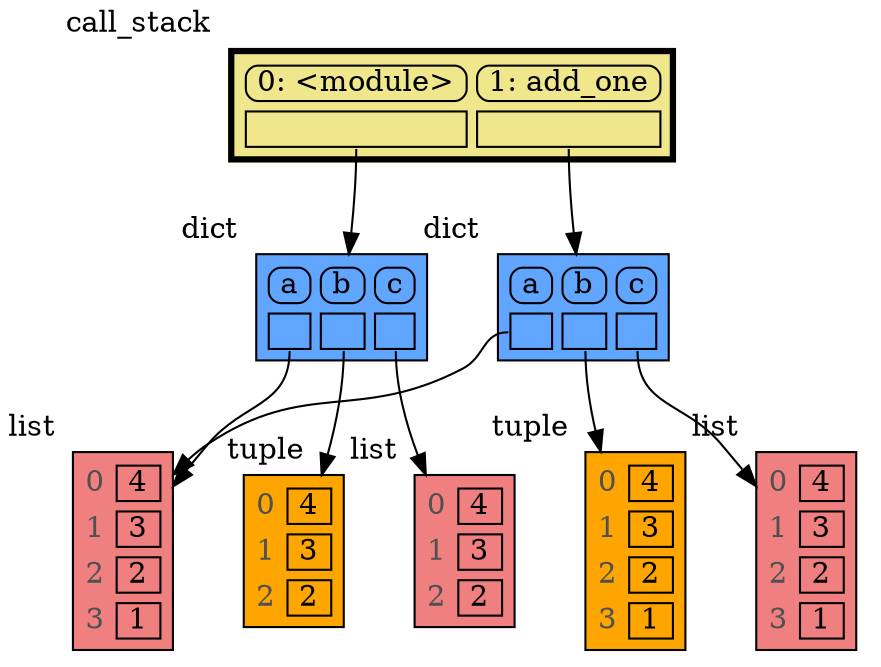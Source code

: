 digraph memory_graph {
	node [shape=plaintext]
	node131351572500032 [label=<
<TABLE BORDER="1" CELLBORDER="1" CELLSPACING="5" CELLPADDING="0" BGCOLOR="lightcoral" PORT="table">
    <TR><TD BORDER="0"><font color="#505050">0</font></TD><TD BORDER="1"> 4 </TD></TR>
    <TR><TD BORDER="0"><font color="#505050">1</font></TD><TD BORDER="1"> 3 </TD></TR>
    <TR><TD BORDER="0"><font color="#505050">2</font></TD><TD BORDER="1"> 2 </TD></TR>
    <TR><TD BORDER="0"><font color="#505050">3</font></TD><TD BORDER="1"> 1 </TD></TR>
</TABLE>
> xlabel=list]
	node131351562608960 [label=<
<TABLE BORDER="1" CELLBORDER="1" CELLSPACING="5" CELLPADDING="0" BGCOLOR="orange" PORT="table">
    <TR><TD BORDER="0"><font color="#505050">0</font></TD><TD BORDER="1"> 4 </TD></TR>
    <TR><TD BORDER="0"><font color="#505050">1</font></TD><TD BORDER="1"> 3 </TD></TR>
    <TR><TD BORDER="0"><font color="#505050">2</font></TD><TD BORDER="1"> 2 </TD></TR>
</TABLE>
> xlabel=tuple]
	node131351561921728 [label=<
<TABLE BORDER="1" CELLBORDER="1" CELLSPACING="5" CELLPADDING="0" BGCOLOR="lightcoral" PORT="table">
    <TR><TD BORDER="0"><font color="#505050">0</font></TD><TD BORDER="1"> 4 </TD></TR>
    <TR><TD BORDER="0"><font color="#505050">1</font></TD><TD BORDER="1"> 3 </TD></TR>
    <TR><TD BORDER="0"><font color="#505050">2</font></TD><TD BORDER="1"> 2 </TD></TR>
</TABLE>
> xlabel=list]
	node131351562481216 [label=<
<TABLE BORDER="1" CELLBORDER="1" CELLSPACING="5" CELLPADDING="0" BGCOLOR="#60a5ff" PORT="table">
    <TR><TD BORDER="1" STYLE="ROUNDED"> a </TD><TD BORDER="1" STYLE="ROUNDED"> b </TD><TD BORDER="1" STYLE="ROUNDED"> c </TD></TR>
    <TR><TD BORDER="1" PORT="ref0"> </TD><TD BORDER="1" PORT="ref1"> </TD><TD BORDER="1" PORT="ref2"> </TD></TR>
</TABLE>
> xlabel=dict]
	node131351562481216:ref0 -> node131351572500032:table [style=solid]
	node131351562481216:ref1 -> node131351562608960:table [style=solid]
	node131351562481216:ref2 -> node131351561921728:table [style=solid]
	node131351562626736 [label=<
<TABLE BORDER="1" CELLBORDER="1" CELLSPACING="5" CELLPADDING="0" BGCOLOR="orange" PORT="table">
    <TR><TD BORDER="0"><font color="#505050">0</font></TD><TD BORDER="1"> 4 </TD></TR>
    <TR><TD BORDER="0"><font color="#505050">1</font></TD><TD BORDER="1"> 3 </TD></TR>
    <TR><TD BORDER="0"><font color="#505050">2</font></TD><TD BORDER="1"> 2 </TD></TR>
    <TR><TD BORDER="0"><font color="#505050">3</font></TD><TD BORDER="1"> 1 </TD></TR>
</TABLE>
> xlabel=tuple]
	node131351562609344 [label=<
<TABLE BORDER="1" CELLBORDER="1" CELLSPACING="5" CELLPADDING="0" BGCOLOR="lightcoral" PORT="table">
    <TR><TD BORDER="0"><font color="#505050">0</font></TD><TD BORDER="1"> 4 </TD></TR>
    <TR><TD BORDER="0"><font color="#505050">1</font></TD><TD BORDER="1"> 3 </TD></TR>
    <TR><TD BORDER="0"><font color="#505050">2</font></TD><TD BORDER="1"> 2 </TD></TR>
    <TR><TD BORDER="0"><font color="#505050">3</font></TD><TD BORDER="1"> 1 </TD></TR>
</TABLE>
> xlabel=list]
	node131351558088448 [label=<
<TABLE BORDER="1" CELLBORDER="1" CELLSPACING="5" CELLPADDING="0" BGCOLOR="#60a5ff" PORT="table">
    <TR><TD BORDER="1" STYLE="ROUNDED"> a </TD><TD BORDER="1" STYLE="ROUNDED"> b </TD><TD BORDER="1" STYLE="ROUNDED"> c </TD></TR>
    <TR><TD BORDER="1" PORT="ref0"> </TD><TD BORDER="1" PORT="ref1"> </TD><TD BORDER="1" PORT="ref2"> </TD></TR>
</TABLE>
> xlabel=dict]
	node131351558088448:ref0 -> node131351572500032:table [style=solid]
	node131351558088448:ref1 -> node131351562626736:table [style=solid]
	node131351558088448:ref2 -> node131351562609344:table [style=solid]
	node131351558141296 [label=<
<TABLE BORDER="3" CELLBORDER="1" CELLSPACING="5" CELLPADDING="0" BGCOLOR="khaki" PORT="table">
    <TR><TD BORDER="1" STYLE="ROUNDED"> 0: &lt;module&gt; </TD><TD BORDER="1" STYLE="ROUNDED"> 1: add_one </TD></TR>
    <TR><TD BORDER="1" PORT="ref0"> </TD><TD BORDER="1" PORT="ref1"> </TD></TR>
</TABLE>
> xlabel=call_stack]
	node131351558141296:ref0 -> node131351562481216:table [style=solid]
	node131351558141296:ref1 -> node131351558088448:table [style=solid]
subgraph { rank=same; node131351562481216 -> node131351558088448[weight=10, style=invis]; }
subgraph { rank=same; node131351572500032 -> node131351562608960 -> node131351561921728 -> node131351562626736 -> node131351562609344[weight=10, style=invis]; }
}
